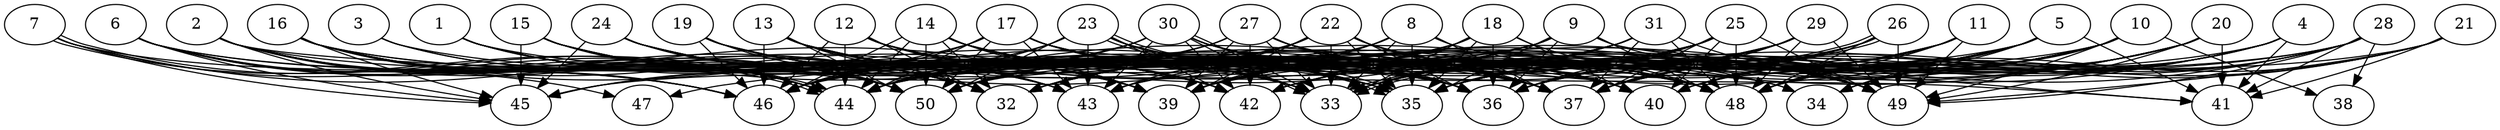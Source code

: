 // DAG automatically generated by daggen at Thu Oct  3 14:07:56 2019
// ./daggen --dot -n 50 --ccr 0.4 --fat 0.9 --regular 0.9 --density 0.7 --mindata 5242880 --maxdata 52428800 
digraph G {
  1 [size="95795200", alpha="0.16", expect_size="38318080"] 
  1 -> 32 [size ="38318080"]
  1 -> 34 [size ="38318080"]
  1 -> 39 [size ="38318080"]
  1 -> 42 [size ="38318080"]
  1 -> 43 [size ="38318080"]
  1 -> 44 [size ="38318080"]
  1 -> 50 [size ="38318080"]
  2 [size="73784320", alpha="0.13", expect_size="29513728"] 
  2 -> 32 [size ="29513728"]
  2 -> 36 [size ="29513728"]
  2 -> 41 [size ="29513728"]
  2 -> 43 [size ="29513728"]
  2 -> 44 [size ="29513728"]
  2 -> 45 [size ="29513728"]
  2 -> 46 [size ="29513728"]
  2 -> 50 [size ="29513728"]
  3 [size="88637440", alpha="0.15", expect_size="35454976"] 
  3 -> 44 [size ="35454976"]
  3 -> 48 [size ="35454976"]
  3 -> 50 [size ="35454976"]
  4 [size="93969920", alpha="0.09", expect_size="37587968"] 
  4 -> 34 [size ="37587968"]
  4 -> 35 [size ="37587968"]
  4 -> 36 [size ="37587968"]
  4 -> 37 [size ="37587968"]
  4 -> 39 [size ="37587968"]
  4 -> 41 [size ="37587968"]
  4 -> 48 [size ="37587968"]
  4 -> 50 [size ="37587968"]
  5 [size="116938240", alpha="0.12", expect_size="46775296"] 
  5 -> 33 [size ="46775296"]
  5 -> 34 [size ="46775296"]
  5 -> 35 [size ="46775296"]
  5 -> 36 [size ="46775296"]
  5 -> 37 [size ="46775296"]
  5 -> 40 [size ="46775296"]
  5 -> 41 [size ="46775296"]
  5 -> 42 [size ="46775296"]
  5 -> 44 [size ="46775296"]
  5 -> 46 [size ="46775296"]
  5 -> 48 [size ="46775296"]
  6 [size="47024640", alpha="0.02", expect_size="18809856"] 
  6 -> 32 [size ="18809856"]
  6 -> 36 [size ="18809856"]
  6 -> 37 [size ="18809856"]
  6 -> 44 [size ="18809856"]
  6 -> 45 [size ="18809856"]
  6 -> 46 [size ="18809856"]
  6 -> 47 [size ="18809856"]
  7 [size="118540800", alpha="0.11", expect_size="47416320"] 
  7 -> 35 [size ="47416320"]
  7 -> 39 [size ="47416320"]
  7 -> 44 [size ="47416320"]
  7 -> 44 [size ="47416320"]
  7 -> 45 [size ="47416320"]
  7 -> 46 [size ="47416320"]
  8 [size="29639680", alpha="0.02", expect_size="11855872"] 
  8 -> 32 [size ="11855872"]
  8 -> 33 [size ="11855872"]
  8 -> 35 [size ="11855872"]
  8 -> 37 [size ="11855872"]
  8 -> 39 [size ="11855872"]
  8 -> 44 [size ="11855872"]
  8 -> 49 [size ="11855872"]
  9 [size="19985920", alpha="0.07", expect_size="7994368"] 
  9 -> 35 [size ="7994368"]
  9 -> 36 [size ="7994368"]
  9 -> 39 [size ="7994368"]
  9 -> 41 [size ="7994368"]
  9 -> 44 [size ="7994368"]
  9 -> 45 [size ="7994368"]
  9 -> 47 [size ="7994368"]
  9 -> 48 [size ="7994368"]
  9 -> 49 [size ="7994368"]
  10 [size="113602560", alpha="0.11", expect_size="45441024"] 
  10 -> 33 [size ="45441024"]
  10 -> 34 [size ="45441024"]
  10 -> 35 [size ="45441024"]
  10 -> 36 [size ="45441024"]
  10 -> 38 [size ="45441024"]
  10 -> 39 [size ="45441024"]
  10 -> 43 [size ="45441024"]
  10 -> 44 [size ="45441024"]
  10 -> 48 [size ="45441024"]
  10 -> 49 [size ="45441024"]
  11 [size="69731840", alpha="0.18", expect_size="27892736"] 
  11 -> 32 [size ="27892736"]
  11 -> 33 [size ="27892736"]
  11 -> 35 [size ="27892736"]
  11 -> 36 [size ="27892736"]
  11 -> 40 [size ="27892736"]
  11 -> 43 [size ="27892736"]
  11 -> 48 [size ="27892736"]
  11 -> 49 [size ="27892736"]
  12 [size="49031680", alpha="0.17", expect_size="19612672"] 
  12 -> 32 [size ="19612672"]
  12 -> 33 [size ="19612672"]
  12 -> 34 [size ="19612672"]
  12 -> 35 [size ="19612672"]
  12 -> 36 [size ="19612672"]
  12 -> 39 [size ="19612672"]
  12 -> 44 [size ="19612672"]
  12 -> 46 [size ="19612672"]
  13 [size="128043520", alpha="0.00", expect_size="51217408"] 
  13 -> 32 [size ="51217408"]
  13 -> 33 [size ="51217408"]
  13 -> 35 [size ="51217408"]
  13 -> 37 [size ="51217408"]
  13 -> 39 [size ="51217408"]
  13 -> 43 [size ="51217408"]
  13 -> 46 [size ="51217408"]
  13 -> 48 [size ="51217408"]
  13 -> 50 [size ="51217408"]
  14 [size="96148480", alpha="0.13", expect_size="38459392"] 
  14 -> 32 [size ="38459392"]
  14 -> 33 [size ="38459392"]
  14 -> 35 [size ="38459392"]
  14 -> 36 [size ="38459392"]
  14 -> 37 [size ="38459392"]
  14 -> 39 [size ="38459392"]
  14 -> 42 [size ="38459392"]
  14 -> 44 [size ="38459392"]
  14 -> 46 [size ="38459392"]
  14 -> 49 [size ="38459392"]
  14 -> 50 [size ="38459392"]
  15 [size="33018880", alpha="0.11", expect_size="13207552"] 
  15 -> 32 [size ="13207552"]
  15 -> 33 [size ="13207552"]
  15 -> 37 [size ="13207552"]
  15 -> 39 [size ="13207552"]
  15 -> 42 [size ="13207552"]
  15 -> 43 [size ="13207552"]
  15 -> 44 [size ="13207552"]
  15 -> 45 [size ="13207552"]
  16 [size="106109440", alpha="0.04", expect_size="42443776"] 
  16 -> 32 [size ="42443776"]
  16 -> 33 [size ="42443776"]
  16 -> 39 [size ="42443776"]
  16 -> 40 [size ="42443776"]
  16 -> 44 [size ="42443776"]
  16 -> 45 [size ="42443776"]
  16 -> 46 [size ="42443776"]
  16 -> 48 [size ="42443776"]
  16 -> 50 [size ="42443776"]
  17 [size="116915200", alpha="0.20", expect_size="46766080"] 
  17 -> 33 [size ="46766080"]
  17 -> 35 [size ="46766080"]
  17 -> 36 [size ="46766080"]
  17 -> 40 [size ="46766080"]
  17 -> 43 [size ="46766080"]
  17 -> 44 [size ="46766080"]
  17 -> 45 [size ="46766080"]
  17 -> 46 [size ="46766080"]
  17 -> 48 [size ="46766080"]
  17 -> 49 [size ="46766080"]
  17 -> 50 [size ="46766080"]
  18 [size="63316480", alpha="0.18", expect_size="25326592"] 
  18 -> 32 [size ="25326592"]
  18 -> 33 [size ="25326592"]
  18 -> 35 [size ="25326592"]
  18 -> 36 [size ="25326592"]
  18 -> 39 [size ="25326592"]
  18 -> 40 [size ="25326592"]
  18 -> 44 [size ="25326592"]
  18 -> 48 [size ="25326592"]
  19 [size="73200640", alpha="0.20", expect_size="29280256"] 
  19 -> 36 [size ="29280256"]
  19 -> 39 [size ="29280256"]
  19 -> 42 [size ="29280256"]
  19 -> 43 [size ="29280256"]
  19 -> 46 [size ="29280256"]
  19 -> 49 [size ="29280256"]
  19 -> 50 [size ="29280256"]
  20 [size="112020480", alpha="0.06", expect_size="44808192"] 
  20 -> 32 [size ="44808192"]
  20 -> 35 [size ="44808192"]
  20 -> 36 [size ="44808192"]
  20 -> 39 [size ="44808192"]
  20 -> 40 [size ="44808192"]
  20 -> 41 [size ="44808192"]
  20 -> 42 [size ="44808192"]
  20 -> 48 [size ="44808192"]
  20 -> 49 [size ="44808192"]
  21 [size="57418240", alpha="0.07", expect_size="22967296"] 
  21 -> 36 [size ="22967296"]
  21 -> 37 [size ="22967296"]
  21 -> 39 [size ="22967296"]
  21 -> 41 [size ="22967296"]
  21 -> 48 [size ="22967296"]
  21 -> 49 [size ="22967296"]
  22 [size="42695680", alpha="0.18", expect_size="17078272"] 
  22 -> 32 [size ="17078272"]
  22 -> 33 [size ="17078272"]
  22 -> 35 [size ="17078272"]
  22 -> 36 [size ="17078272"]
  22 -> 37 [size ="17078272"]
  22 -> 39 [size ="17078272"]
  22 -> 40 [size ="17078272"]
  22 -> 43 [size ="17078272"]
  22 -> 46 [size ="17078272"]
  22 -> 48 [size ="17078272"]
  22 -> 50 [size ="17078272"]
  23 [size="23482880", alpha="0.01", expect_size="9393152"] 
  23 -> 33 [size ="9393152"]
  23 -> 35 [size ="9393152"]
  23 -> 35 [size ="9393152"]
  23 -> 36 [size ="9393152"]
  23 -> 37 [size ="9393152"]
  23 -> 42 [size ="9393152"]
  23 -> 43 [size ="9393152"]
  23 -> 44 [size ="9393152"]
  23 -> 46 [size ="9393152"]
  23 -> 48 [size ="9393152"]
  23 -> 50 [size ="9393152"]
  24 [size="25451520", alpha="0.19", expect_size="10180608"] 
  24 -> 32 [size ="10180608"]
  24 -> 35 [size ="10180608"]
  24 -> 36 [size ="10180608"]
  24 -> 39 [size ="10180608"]
  24 -> 40 [size ="10180608"]
  24 -> 42 [size ="10180608"]
  24 -> 45 [size ="10180608"]
  24 -> 50 [size ="10180608"]
  25 [size="100661760", alpha="0.14", expect_size="40264704"] 
  25 -> 32 [size ="40264704"]
  25 -> 33 [size ="40264704"]
  25 -> 35 [size ="40264704"]
  25 -> 36 [size ="40264704"]
  25 -> 37 [size ="40264704"]
  25 -> 39 [size ="40264704"]
  25 -> 40 [size ="40264704"]
  25 -> 44 [size ="40264704"]
  25 -> 48 [size ="40264704"]
  25 -> 49 [size ="40264704"]
  25 -> 50 [size ="40264704"]
  26 [size="49377280", alpha="0.14", expect_size="19750912"] 
  26 -> 33 [size ="19750912"]
  26 -> 33 [size ="19750912"]
  26 -> 36 [size ="19750912"]
  26 -> 37 [size ="19750912"]
  26 -> 42 [size ="19750912"]
  26 -> 48 [size ="19750912"]
  26 -> 49 [size ="19750912"]
  26 -> 50 [size ="19750912"]
  27 [size="71575040", alpha="0.13", expect_size="28630016"] 
  27 -> 33 [size ="28630016"]
  27 -> 36 [size ="28630016"]
  27 -> 37 [size ="28630016"]
  27 -> 39 [size ="28630016"]
  27 -> 40 [size ="28630016"]
  27 -> 42 [size ="28630016"]
  27 -> 44 [size ="28630016"]
  27 -> 46 [size ="28630016"]
  27 -> 49 [size ="28630016"]
  27 -> 50 [size ="28630016"]
  28 [size="70417920", alpha="0.14", expect_size="28167168"] 
  28 -> 37 [size ="28167168"]
  28 -> 38 [size ="28167168"]
  28 -> 40 [size ="28167168"]
  28 -> 41 [size ="28167168"]
  28 -> 42 [size ="28167168"]
  28 -> 43 [size ="28167168"]
  28 -> 44 [size ="28167168"]
  28 -> 48 [size ="28167168"]
  28 -> 49 [size ="28167168"]
  29 [size="61376000", alpha="0.17", expect_size="24550400"] 
  29 -> 32 [size ="24550400"]
  29 -> 33 [size ="24550400"]
  29 -> 35 [size ="24550400"]
  29 -> 36 [size ="24550400"]
  29 -> 37 [size ="24550400"]
  29 -> 42 [size ="24550400"]
  29 -> 46 [size ="24550400"]
  29 -> 48 [size ="24550400"]
  29 -> 49 [size ="24550400"]
  30 [size="59650560", alpha="0.16", expect_size="23860224"] 
  30 -> 33 [size ="23860224"]
  30 -> 33 [size ="23860224"]
  30 -> 36 [size ="23860224"]
  30 -> 37 [size ="23860224"]
  30 -> 42 [size ="23860224"]
  30 -> 43 [size ="23860224"]
  30 -> 44 [size ="23860224"]
  30 -> 45 [size ="23860224"]
  30 -> 46 [size ="23860224"]
  30 -> 48 [size ="23860224"]
  30 -> 49 [size ="23860224"]
  31 [size="96468480", alpha="0.06", expect_size="38587392"] 
  31 -> 32 [size ="38587392"]
  31 -> 33 [size ="38587392"]
  31 -> 37 [size ="38587392"]
  31 -> 44 [size ="38587392"]
  31 -> 48 [size ="38587392"]
  31 -> 49 [size ="38587392"]
  31 -> 50 [size ="38587392"]
  32 [size="18588160", alpha="0.01", expect_size="7435264"] 
  33 [size="122616320", alpha="0.16", expect_size="49046528"] 
  34 [size="130191360", alpha="0.05", expect_size="52076544"] 
  35 [size="122176000", alpha="0.17", expect_size="48870400"] 
  36 [size="84436480", alpha="0.05", expect_size="33774592"] 
  37 [size="50895360", alpha="0.10", expect_size="20358144"] 
  38 [size="126983680", alpha="0.04", expect_size="50793472"] 
  39 [size="93306880", alpha="0.09", expect_size="37322752"] 
  40 [size="74711040", alpha="0.10", expect_size="29884416"] 
  41 [size="53729280", alpha="0.18", expect_size="21491712"] 
  42 [size="86986240", alpha="0.12", expect_size="34794496"] 
  43 [size="92439040", alpha="0.07", expect_size="36975616"] 
  44 [size="67066880", alpha="0.05", expect_size="26826752"] 
  45 [size="93905920", alpha="0.17", expect_size="37562368"] 
  46 [size="74910720", alpha="0.16", expect_size="29964288"] 
  47 [size="103078400", alpha="0.04", expect_size="41231360"] 
  48 [size="46292480", alpha="0.02", expect_size="18516992"] 
  49 [size="72729600", alpha="0.08", expect_size="29091840"] 
  50 [size="124515840", alpha="0.02", expect_size="49806336"] 
}
